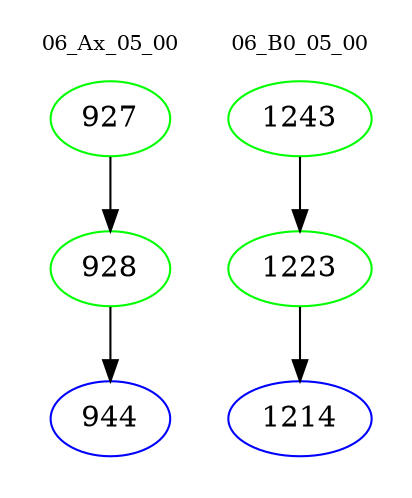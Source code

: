 digraph{
subgraph cluster_0 {
color = white
label = "06_Ax_05_00";
fontsize=10;
T0_927 [label="927", color="green"]
T0_927 -> T0_928 [color="black"]
T0_928 [label="928", color="green"]
T0_928 -> T0_944 [color="black"]
T0_944 [label="944", color="blue"]
}
subgraph cluster_1 {
color = white
label = "06_B0_05_00";
fontsize=10;
T1_1243 [label="1243", color="green"]
T1_1243 -> T1_1223 [color="black"]
T1_1223 [label="1223", color="green"]
T1_1223 -> T1_1214 [color="black"]
T1_1214 [label="1214", color="blue"]
}
}
